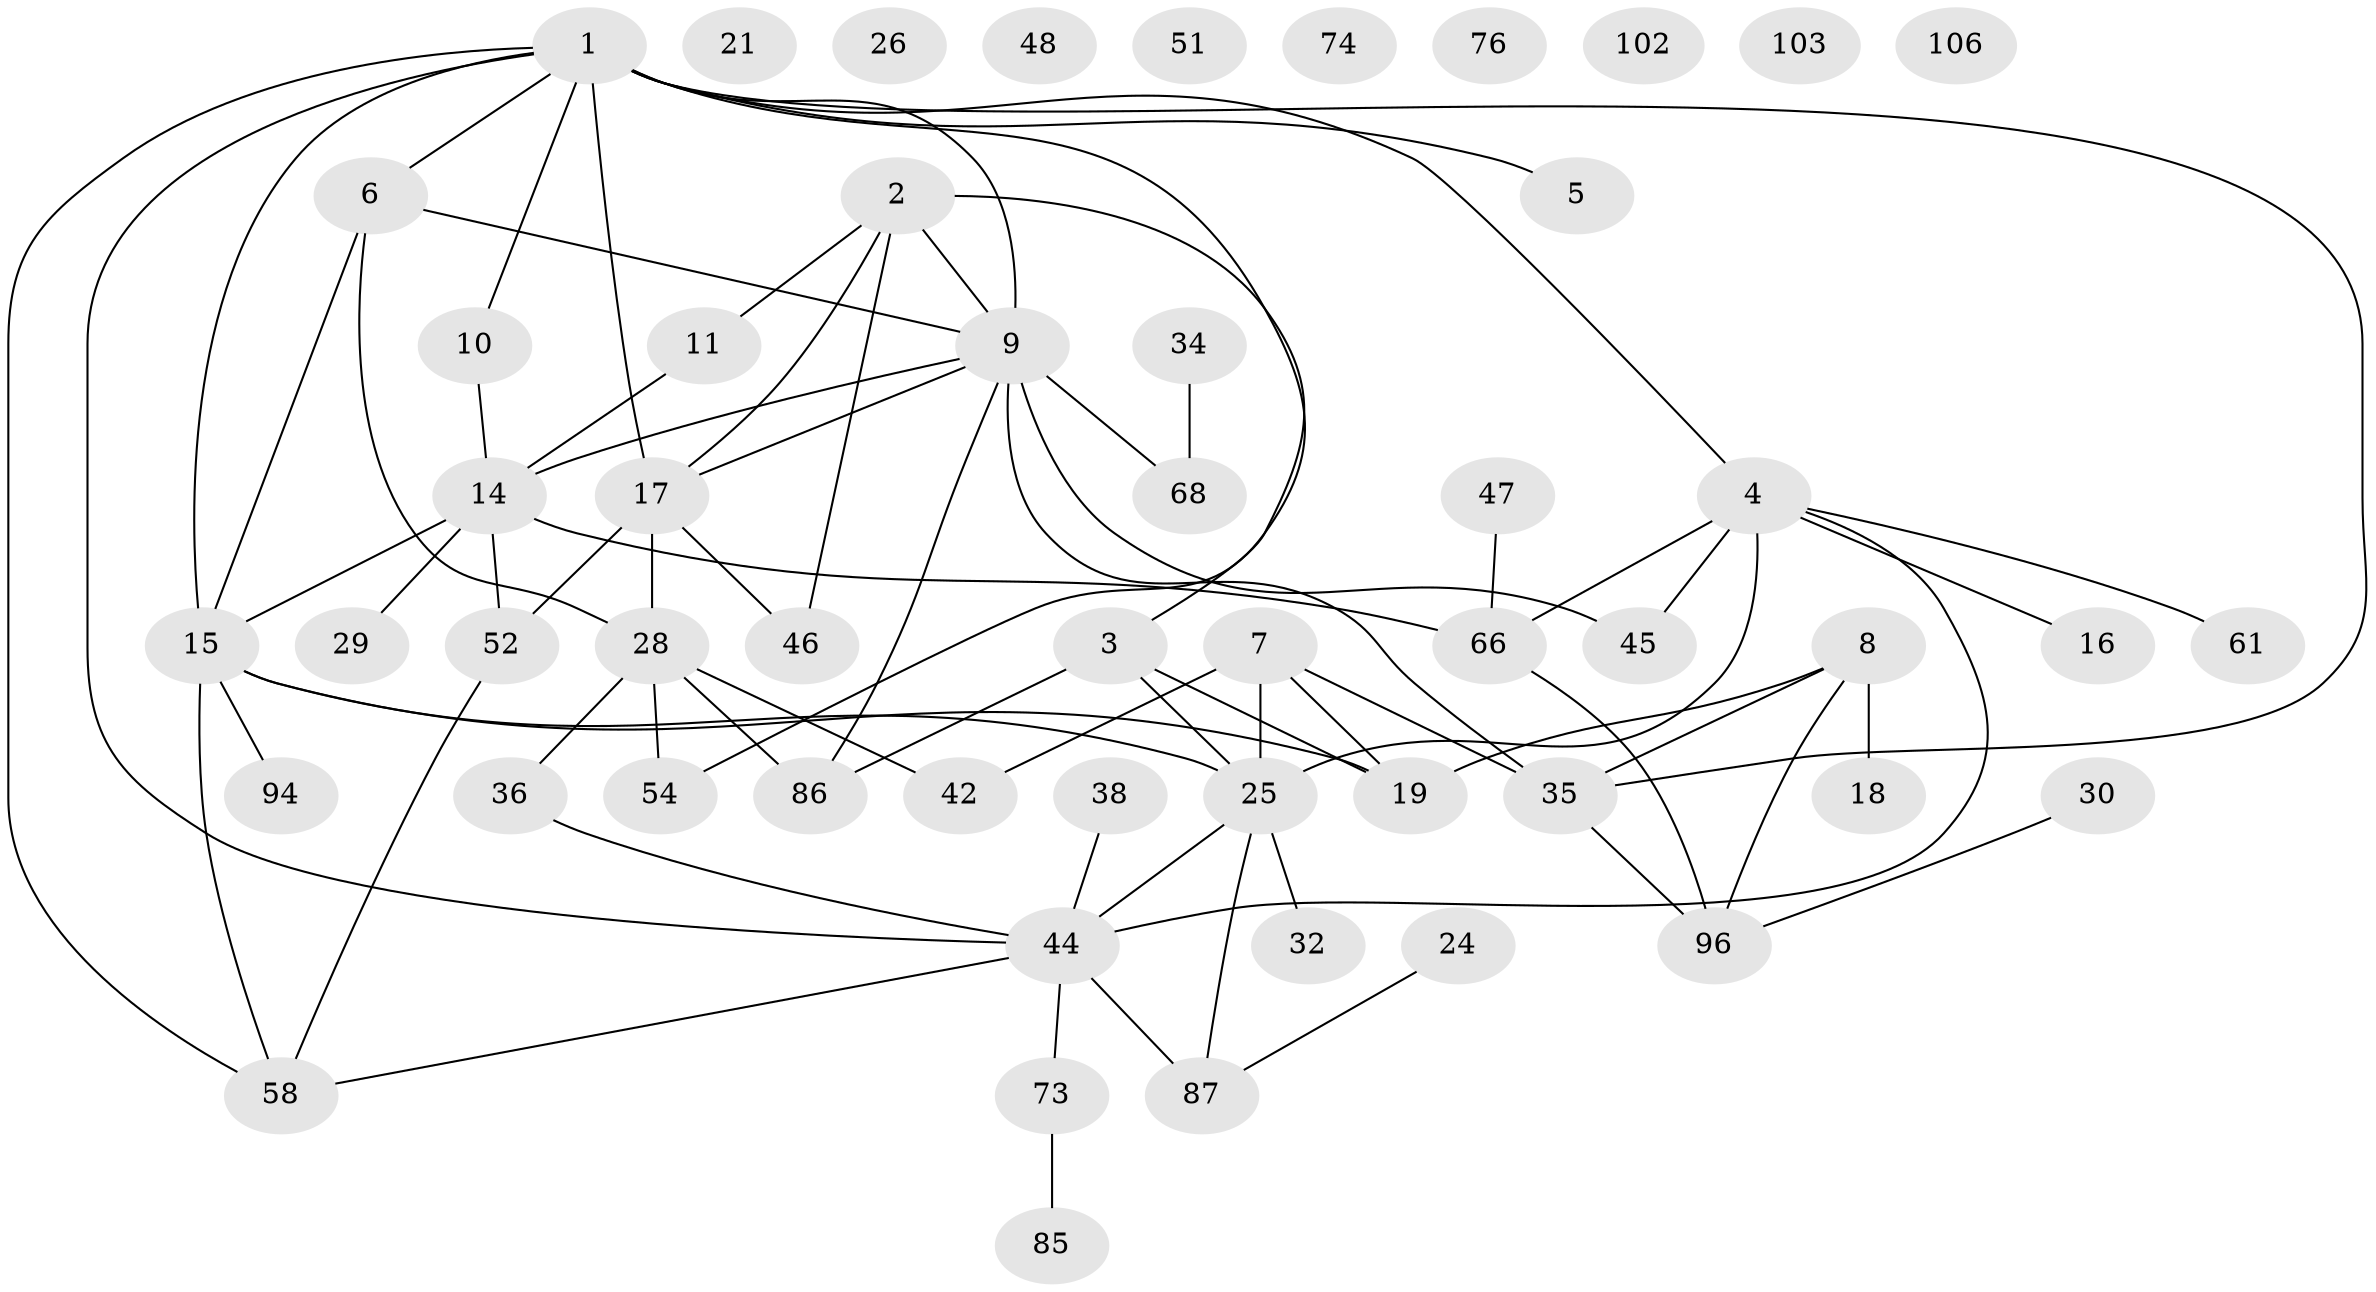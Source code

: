 // original degree distribution, {3: 0.22641509433962265, 1: 0.18867924528301888, 2: 0.25471698113207547, 5: 0.09433962264150944, 6: 0.03773584905660377, 4: 0.09433962264150944, 0: 0.08490566037735849, 7: 0.018867924528301886}
// Generated by graph-tools (version 1.1) at 2025/13/03/09/25 04:13:06]
// undirected, 53 vertices, 75 edges
graph export_dot {
graph [start="1"]
  node [color=gray90,style=filled];
  1 [super="+55+56+13"];
  2 [super="+37"];
  3 [super="+62"];
  4 [super="+20"];
  5;
  6 [super="+12"];
  7 [super="+39"];
  8 [super="+60+84"];
  9 [super="+22+49"];
  10 [super="+33"];
  11;
  14 [super="+40+23"];
  15 [super="+27+53+67+79"];
  16;
  17 [super="+41+82"];
  18 [super="+57"];
  19 [super="+89"];
  21;
  24 [super="+90"];
  25 [super="+80"];
  26;
  28 [super="+69+64"];
  29 [super="+65"];
  30;
  32;
  34;
  35 [super="+43"];
  36 [super="+50"];
  38 [super="+78"];
  42 [super="+101"];
  44 [super="+59"];
  45;
  46;
  47;
  48;
  51;
  52 [super="+99+71"];
  54;
  58 [super="+72+70"];
  61;
  66;
  68;
  73;
  74;
  76;
  85;
  86;
  87;
  94;
  96 [super="+97"];
  102;
  103;
  106;
  1 -- 17 [weight=3];
  1 -- 10;
  1 -- 5;
  1 -- 54;
  1 -- 9;
  1 -- 15 [weight=2];
  1 -- 58;
  1 -- 6;
  1 -- 4;
  1 -- 44;
  1 -- 35;
  2 -- 9 [weight=2];
  2 -- 11;
  2 -- 46;
  2 -- 3;
  2 -- 17;
  3 -- 19;
  3 -- 86;
  3 -- 25;
  4 -- 66;
  4 -- 45;
  4 -- 16;
  4 -- 61;
  4 -- 44;
  4 -- 25;
  6 -- 15;
  6 -- 9;
  6 -- 28;
  7 -- 42;
  7 -- 35;
  7 -- 19;
  7 -- 25;
  8 -- 35;
  8 -- 18;
  8 -- 19;
  8 -- 96;
  9 -- 68;
  9 -- 86;
  9 -- 35;
  9 -- 45;
  9 -- 14;
  9 -- 17;
  10 -- 14 [weight=2];
  11 -- 14;
  14 -- 66;
  14 -- 15;
  14 -- 29;
  14 -- 52;
  15 -- 19 [weight=2];
  15 -- 94;
  15 -- 58;
  15 -- 25 [weight=2];
  17 -- 46;
  17 -- 52;
  17 -- 28;
  24 -- 87;
  25 -- 87;
  25 -- 44;
  25 -- 32;
  28 -- 36;
  28 -- 54;
  28 -- 86;
  28 -- 42;
  30 -- 96;
  34 -- 68;
  35 -- 96;
  36 -- 44;
  38 -- 44;
  44 -- 58;
  44 -- 73;
  44 -- 87;
  47 -- 66;
  52 -- 58;
  66 -- 96;
  73 -- 85;
}
